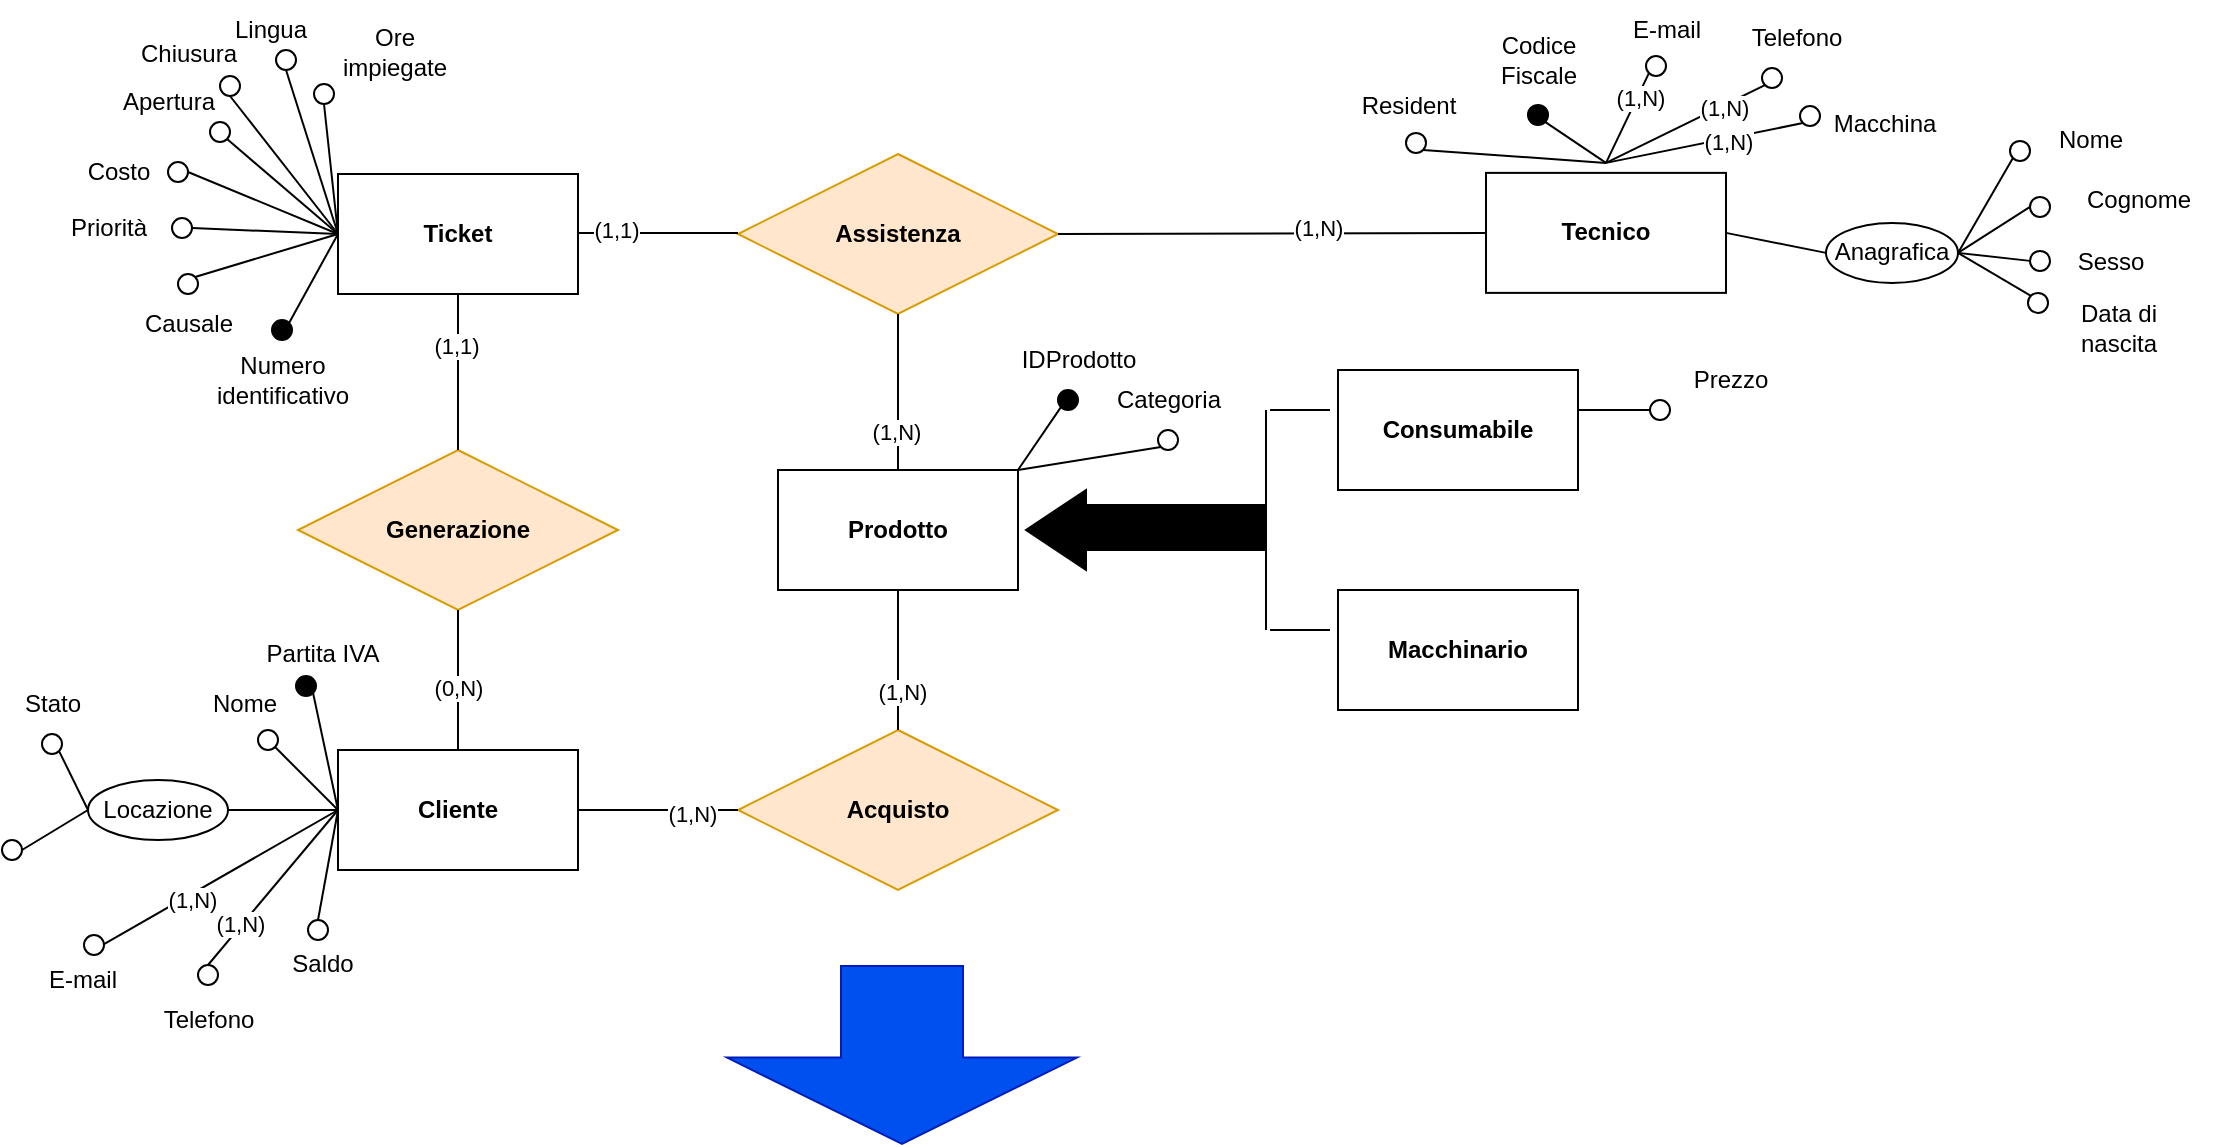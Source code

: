 <mxfile version="20.2.3" type="device"><diagram id="GdjoWjz54S655OJmaW-W" name="Pagina-1"><mxGraphModel dx="1038" dy="641" grid="1" gridSize="10" guides="1" tooltips="1" connect="1" arrows="1" fold="1" page="1" pageScale="1" pageWidth="827" pageHeight="1169" math="0" shadow="0"><root><mxCell id="0"/><mxCell id="1" parent="0"/><mxCell id="ZQHXS0i4Xxwpb327kgos-1" value="&lt;b&gt;Cliente&lt;/b&gt;" style="rounded=0;whiteSpace=wrap;html=1;" parent="1" vertex="1"><mxGeometry x="208" y="380" width="120" height="60" as="geometry"/></mxCell><mxCell id="ZQHXS0i4Xxwpb327kgos-2" value="&lt;b&gt;Ticket&lt;/b&gt;" style="rounded=0;whiteSpace=wrap;html=1;" parent="1" vertex="1"><mxGeometry x="208" y="92" width="120" height="60" as="geometry"/></mxCell><mxCell id="ZQHXS0i4Xxwpb327kgos-4" value="&lt;b&gt;Generazione&lt;/b&gt;" style="rhombus;whiteSpace=wrap;html=1;fillColor=#ffe6cc;strokeColor=#d79b00;" parent="1" vertex="1"><mxGeometry x="188" y="230" width="160" height="80" as="geometry"/></mxCell><mxCell id="ZQHXS0i4Xxwpb327kgos-5" value="" style="endArrow=none;html=1;rounded=0;exitX=0.5;exitY=0;exitDx=0;exitDy=0;entryX=0.5;entryY=1;entryDx=0;entryDy=0;" parent="1" source="ZQHXS0i4Xxwpb327kgos-1" target="ZQHXS0i4Xxwpb327kgos-4" edge="1"><mxGeometry width="50" height="50" relative="1" as="geometry"><mxPoint x="267.5" y="370" as="sourcePoint"/><mxPoint x="267.5" y="320" as="targetPoint"/></mxGeometry></mxCell><mxCell id="ZQHXS0i4Xxwpb327kgos-6" value="(0,N)" style="edgeLabel;html=1;align=center;verticalAlign=middle;resizable=0;points=[];" parent="ZQHXS0i4Xxwpb327kgos-5" vertex="1" connectable="0"><mxGeometry x="-0.469" y="2" relative="1" as="geometry"><mxPoint x="2" y="-13" as="offset"/></mxGeometry></mxCell><mxCell id="ZQHXS0i4Xxwpb327kgos-7" value="&lt;b&gt;Assistenza&lt;/b&gt;" style="rhombus;whiteSpace=wrap;html=1;fillColor=#ffe6cc;strokeColor=#d79b00;" parent="1" vertex="1"><mxGeometry x="408" y="82" width="160" height="80" as="geometry"/></mxCell><mxCell id="ZQHXS0i4Xxwpb327kgos-8" value="" style="endArrow=none;html=1;rounded=0;" parent="1" edge="1"><mxGeometry width="50" height="50" relative="1" as="geometry"><mxPoint x="328" y="121.5" as="sourcePoint"/><mxPoint x="408" y="121.5" as="targetPoint"/></mxGeometry></mxCell><mxCell id="ZQHXS0i4Xxwpb327kgos-9" value="(1,1)" style="edgeLabel;html=1;align=center;verticalAlign=middle;resizable=0;points=[];" parent="ZQHXS0i4Xxwpb327kgos-8" vertex="1" connectable="0"><mxGeometry x="-0.525" y="2" relative="1" as="geometry"><mxPoint as="offset"/></mxGeometry></mxCell><mxCell id="ZQHXS0i4Xxwpb327kgos-12" value="&lt;b&gt;Prodotto&lt;/b&gt;" style="rounded=0;whiteSpace=wrap;html=1;" parent="1" vertex="1"><mxGeometry x="428" y="240" width="120" height="60" as="geometry"/></mxCell><mxCell id="ZQHXS0i4Xxwpb327kgos-13" value="" style="endArrow=none;html=1;rounded=0;entryX=0.5;entryY=1;entryDx=0;entryDy=0;exitX=0.5;exitY=0;exitDx=0;exitDy=0;" parent="1" source="ZQHXS0i4Xxwpb327kgos-4" target="ZQHXS0i4Xxwpb327kgos-2" edge="1"><mxGeometry width="50" height="50" relative="1" as="geometry"><mxPoint x="478" y="280" as="sourcePoint"/><mxPoint x="528" y="230" as="targetPoint"/></mxGeometry></mxCell><mxCell id="ZQHXS0i4Xxwpb327kgos-14" value="(1,1)" style="edgeLabel;html=1;align=center;verticalAlign=middle;resizable=0;points=[];" parent="ZQHXS0i4Xxwpb327kgos-13" vertex="1" connectable="0"><mxGeometry x="0.349" y="1" relative="1" as="geometry"><mxPoint as="offset"/></mxGeometry></mxCell><mxCell id="ZQHXS0i4Xxwpb327kgos-15" value="&lt;b&gt;Acquisto&lt;/b&gt;" style="rhombus;whiteSpace=wrap;html=1;fillColor=#ffe6cc;strokeColor=#d79b00;" parent="1" vertex="1"><mxGeometry x="408" y="370" width="160" height="80" as="geometry"/></mxCell><mxCell id="ZQHXS0i4Xxwpb327kgos-18" value="" style="endArrow=none;html=1;rounded=0;entryX=0.5;entryY=1;entryDx=0;entryDy=0;exitX=0.5;exitY=0;exitDx=0;exitDy=0;" parent="1" source="ZQHXS0i4Xxwpb327kgos-15" target="ZQHXS0i4Xxwpb327kgos-12" edge="1"><mxGeometry width="50" height="50" relative="1" as="geometry"><mxPoint x="478" y="390" as="sourcePoint"/><mxPoint x="528" y="340" as="targetPoint"/></mxGeometry></mxCell><mxCell id="ZQHXS0i4Xxwpb327kgos-19" value="(1,N)" style="edgeLabel;html=1;align=center;verticalAlign=middle;resizable=0;points=[];" parent="ZQHXS0i4Xxwpb327kgos-18" vertex="1" connectable="0"><mxGeometry x="-0.44" y="-2" relative="1" as="geometry"><mxPoint as="offset"/></mxGeometry></mxCell><mxCell id="ZQHXS0i4Xxwpb327kgos-20" value="" style="endArrow=none;html=1;rounded=0;entryX=1;entryY=0.5;entryDx=0;entryDy=0;exitX=0;exitY=0.5;exitDx=0;exitDy=0;" parent="1" source="ZQHXS0i4Xxwpb327kgos-15" target="ZQHXS0i4Xxwpb327kgos-1" edge="1"><mxGeometry width="50" height="50" relative="1" as="geometry"><mxPoint x="488" y="400" as="sourcePoint"/><mxPoint x="538" y="350" as="targetPoint"/></mxGeometry></mxCell><mxCell id="ZQHXS0i4Xxwpb327kgos-21" value="(1,N)" style="edgeLabel;html=1;align=center;verticalAlign=middle;resizable=0;points=[];" parent="ZQHXS0i4Xxwpb327kgos-20" vertex="1" connectable="0"><mxGeometry x="-0.425" y="2" relative="1" as="geometry"><mxPoint as="offset"/></mxGeometry></mxCell><mxCell id="ZQHXS0i4Xxwpb327kgos-22" value="" style="endArrow=none;html=1;rounded=0;entryX=0.5;entryY=1;entryDx=0;entryDy=0;exitX=0.5;exitY=0;exitDx=0;exitDy=0;" parent="1" source="ZQHXS0i4Xxwpb327kgos-12" target="ZQHXS0i4Xxwpb327kgos-7" edge="1"><mxGeometry width="50" height="50" relative="1" as="geometry"><mxPoint x="638" y="340" as="sourcePoint"/><mxPoint x="638" y="270" as="targetPoint"/></mxGeometry></mxCell><mxCell id="ZQHXS0i4Xxwpb327kgos-23" value="(1,N)" style="edgeLabel;html=1;align=center;verticalAlign=middle;resizable=0;points=[];" parent="ZQHXS0i4Xxwpb327kgos-22" vertex="1" connectable="0"><mxGeometry x="-0.497" y="1" relative="1" as="geometry"><mxPoint as="offset"/></mxGeometry></mxCell><mxCell id="ZQHXS0i4Xxwpb327kgos-24" value="" style="endArrow=none;html=1;rounded=0;exitX=0;exitY=1;exitDx=0;exitDy=0;entryX=1;entryY=0;entryDx=0;entryDy=0;" parent="1" source="ZQHXS0i4Xxwpb327kgos-26" target="ZQHXS0i4Xxwpb327kgos-12" edge="1"><mxGeometry width="50" height="50" relative="1" as="geometry"><mxPoint x="694" y="400" as="sourcePoint"/><mxPoint x="488" y="240" as="targetPoint"/></mxGeometry></mxCell><mxCell id="ZQHXS0i4Xxwpb327kgos-25" value="" style="ellipse;whiteSpace=wrap;html=1;aspect=fixed;" parent="1" vertex="1"><mxGeometry x="618" y="220" width="10" height="10" as="geometry"/></mxCell><mxCell id="ZQHXS0i4Xxwpb327kgos-26" value="" style="ellipse;whiteSpace=wrap;html=1;aspect=fixed;fillColor=#000000;" parent="1" vertex="1"><mxGeometry x="568" y="200" width="10" height="10" as="geometry"/></mxCell><mxCell id="ZQHXS0i4Xxwpb327kgos-27" value="" style="endArrow=none;html=1;rounded=0;entryX=1;entryY=0;entryDx=0;entryDy=0;exitX=0;exitY=1;exitDx=0;exitDy=0;" parent="1" source="ZQHXS0i4Xxwpb327kgos-25" target="ZQHXS0i4Xxwpb327kgos-12" edge="1"><mxGeometry width="50" height="50" relative="1" as="geometry"><mxPoint x="535.464" y="218.536" as="sourcePoint"/><mxPoint x="492" y="250" as="targetPoint"/></mxGeometry></mxCell><mxCell id="ZQHXS0i4Xxwpb327kgos-28" value="IDProdotto" style="text;html=1;align=center;verticalAlign=middle;resizable=0;points=[];autosize=1;strokeColor=none;fillColor=none;" parent="1" vertex="1"><mxGeometry x="538" y="170" width="80" height="30" as="geometry"/></mxCell><mxCell id="ZQHXS0i4Xxwpb327kgos-29" value="Categoria" style="text;html=1;align=center;verticalAlign=middle;resizable=0;points=[];autosize=1;strokeColor=none;fillColor=none;" parent="1" vertex="1"><mxGeometry x="583" y="190" width="80" height="30" as="geometry"/></mxCell><mxCell id="ZQHXS0i4Xxwpb327kgos-30" value="" style="triangle;whiteSpace=wrap;html=1;fillColor=#000000;rotation=-180;" parent="1" vertex="1"><mxGeometry x="552" y="250" width="30" height="40" as="geometry"/></mxCell><mxCell id="ZQHXS0i4Xxwpb327kgos-31" value="" style="rounded=0;whiteSpace=wrap;html=1;fillColor=#000000;" parent="1" vertex="1"><mxGeometry x="582" y="257.5" width="90" height="22.5" as="geometry"/></mxCell><mxCell id="ZQHXS0i4Xxwpb327kgos-32" value="" style="endArrow=none;html=1;rounded=0;" parent="1" edge="1"><mxGeometry width="50" height="50" relative="1" as="geometry"><mxPoint x="672" y="320" as="sourcePoint"/><mxPoint x="672" y="210" as="targetPoint"/></mxGeometry></mxCell><mxCell id="ZQHXS0i4Xxwpb327kgos-33" value="" style="endArrow=none;html=1;rounded=0;entryX=0;entryY=0.5;entryDx=0;entryDy=0;" parent="1" edge="1"><mxGeometry width="50" height="50" relative="1" as="geometry"><mxPoint x="674" y="320" as="sourcePoint"/><mxPoint x="704" y="320" as="targetPoint"/></mxGeometry></mxCell><mxCell id="ZQHXS0i4Xxwpb327kgos-34" value="" style="endArrow=none;html=1;rounded=0;entryX=0;entryY=0.5;entryDx=0;entryDy=0;" parent="1" edge="1"><mxGeometry width="50" height="50" relative="1" as="geometry"><mxPoint x="674" y="210" as="sourcePoint"/><mxPoint x="704" y="210" as="targetPoint"/></mxGeometry></mxCell><mxCell id="ZQHXS0i4Xxwpb327kgos-35" value="" style="ellipse;whiteSpace=wrap;html=1;aspect=fixed;" parent="1" vertex="1"><mxGeometry x="864" y="205" width="10" height="10" as="geometry"/></mxCell><mxCell id="ZQHXS0i4Xxwpb327kgos-36" value="" style="endArrow=none;html=1;rounded=0;entryX=0;entryY=0.5;entryDx=0;entryDy=0;exitX=1;exitY=0.5;exitDx=0;exitDy=0;" parent="1" target="ZQHXS0i4Xxwpb327kgos-35" edge="1"><mxGeometry width="50" height="50" relative="1" as="geometry"><mxPoint x="820" y="210" as="sourcePoint"/><mxPoint x="744" y="350" as="targetPoint"/></mxGeometry></mxCell><mxCell id="ZQHXS0i4Xxwpb327kgos-37" value="Prezzo" style="text;html=1;align=center;verticalAlign=middle;resizable=0;points=[];autosize=1;strokeColor=none;fillColor=none;" parent="1" vertex="1"><mxGeometry x="874" y="180" width="60" height="30" as="geometry"/></mxCell><mxCell id="ZQHXS0i4Xxwpb327kgos-38" value="&lt;b&gt;Macchinario&lt;/b&gt;" style="rounded=0;whiteSpace=wrap;html=1;" parent="1" vertex="1"><mxGeometry x="708" y="300" width="120" height="60" as="geometry"/></mxCell><mxCell id="ZQHXS0i4Xxwpb327kgos-39" value="&lt;b&gt;Consumabile&lt;/b&gt;" style="rounded=0;whiteSpace=wrap;html=1;" parent="1" vertex="1"><mxGeometry x="708" y="190" width="120" height="60" as="geometry"/></mxCell><mxCell id="ZQHXS0i4Xxwpb327kgos-78" value="" style="ellipse;whiteSpace=wrap;html=1;aspect=fixed;" parent="1" vertex="1"><mxGeometry x="168" y="370" width="10" height="10" as="geometry"/></mxCell><mxCell id="ZQHXS0i4Xxwpb327kgos-79" value="Nome" style="text;html=1;align=center;verticalAlign=middle;resizable=0;points=[];autosize=1;strokeColor=none;fillColor=none;" parent="1" vertex="1"><mxGeometry x="131" y="342" width="60" height="30" as="geometry"/></mxCell><mxCell id="ZQHXS0i4Xxwpb327kgos-80" value="" style="ellipse;whiteSpace=wrap;html=1;aspect=fixed;fillColor=#000000;" parent="1" vertex="1"><mxGeometry x="187" y="343" width="10" height="10" as="geometry"/></mxCell><mxCell id="ZQHXS0i4Xxwpb327kgos-81" value="" style="ellipse;whiteSpace=wrap;html=1;aspect=fixed;" parent="1" vertex="1"><mxGeometry x="60" y="372" width="10" height="10" as="geometry"/></mxCell><mxCell id="ZQHXS0i4Xxwpb327kgos-82" value="" style="ellipse;whiteSpace=wrap;html=1;aspect=fixed;" parent="1" vertex="1"><mxGeometry x="138" y="487.5" width="10" height="10" as="geometry"/></mxCell><mxCell id="ZQHXS0i4Xxwpb327kgos-83" value="" style="ellipse;whiteSpace=wrap;html=1;aspect=fixed;" parent="1" vertex="1"><mxGeometry x="193" y="465" width="10" height="10" as="geometry"/></mxCell><mxCell id="ZQHXS0i4Xxwpb327kgos-84" value="Locazione" style="ellipse;whiteSpace=wrap;html=1;fillColor=#FFFFFF;" parent="1" vertex="1"><mxGeometry x="83" y="395" width="70" height="30" as="geometry"/></mxCell><mxCell id="ZQHXS0i4Xxwpb327kgos-85" value="Stato" style="text;html=1;align=center;verticalAlign=middle;resizable=0;points=[];autosize=1;strokeColor=none;fillColor=none;" parent="1" vertex="1"><mxGeometry x="40" y="342" width="50" height="30" as="geometry"/></mxCell><mxCell id="ZQHXS0i4Xxwpb327kgos-86" value="" style="ellipse;whiteSpace=wrap;html=1;aspect=fixed;" parent="1" vertex="1"><mxGeometry x="40" y="425" width="10" height="10" as="geometry"/></mxCell><mxCell id="ZQHXS0i4Xxwpb327kgos-87" value="" style="ellipse;whiteSpace=wrap;html=1;aspect=fixed;" parent="1" vertex="1"><mxGeometry x="81" y="472.5" width="10" height="10" as="geometry"/></mxCell><mxCell id="ZQHXS0i4Xxwpb327kgos-88" value="Telefono" style="text;html=1;align=center;verticalAlign=middle;resizable=0;points=[];autosize=1;strokeColor=none;fillColor=none;" parent="1" vertex="1"><mxGeometry x="108" y="500" width="70" height="30" as="geometry"/></mxCell><mxCell id="ZQHXS0i4Xxwpb327kgos-89" value="E-mail" style="text;html=1;align=center;verticalAlign=middle;resizable=0;points=[];autosize=1;strokeColor=none;fillColor=none;" parent="1" vertex="1"><mxGeometry x="50" y="480" width="60" height="30" as="geometry"/></mxCell><mxCell id="ZQHXS0i4Xxwpb327kgos-90" value="Saldo" style="text;html=1;align=center;verticalAlign=middle;resizable=0;points=[];autosize=1;strokeColor=none;fillColor=none;" parent="1" vertex="1"><mxGeometry x="175" y="472" width="50" height="30" as="geometry"/></mxCell><mxCell id="ZQHXS0i4Xxwpb327kgos-91" value="Partita IVA" style="text;html=1;align=center;verticalAlign=middle;resizable=0;points=[];autosize=1;strokeColor=none;fillColor=none;" parent="1" vertex="1"><mxGeometry x="160" y="317" width="80" height="30" as="geometry"/></mxCell><mxCell id="ZQHXS0i4Xxwpb327kgos-92" value="" style="endArrow=none;html=1;rounded=0;entryX=0;entryY=0.5;entryDx=0;entryDy=0;exitX=1;exitY=0.5;exitDx=0;exitDy=0;" parent="1" source="ZQHXS0i4Xxwpb327kgos-84" target="ZQHXS0i4Xxwpb327kgos-1" edge="1"><mxGeometry width="50" height="50" relative="1" as="geometry"><mxPoint x="370" y="552" as="sourcePoint"/><mxPoint x="420" y="502" as="targetPoint"/></mxGeometry></mxCell><mxCell id="ZQHXS0i4Xxwpb327kgos-93" value="" style="endArrow=none;html=1;rounded=0;entryX=0;entryY=0.5;entryDx=0;entryDy=0;exitX=1;exitY=1;exitDx=0;exitDy=0;" parent="1" source="ZQHXS0i4Xxwpb327kgos-78" target="ZQHXS0i4Xxwpb327kgos-1" edge="1"><mxGeometry width="50" height="50" relative="1" as="geometry"><mxPoint x="163" y="420" as="sourcePoint"/><mxPoint x="218" y="420" as="targetPoint"/></mxGeometry></mxCell><mxCell id="ZQHXS0i4Xxwpb327kgos-94" value="" style="endArrow=none;html=1;rounded=0;entryX=0;entryY=0.5;entryDx=0;entryDy=0;exitX=1;exitY=1;exitDx=0;exitDy=0;" parent="1" source="ZQHXS0i4Xxwpb327kgos-80" target="ZQHXS0i4Xxwpb327kgos-1" edge="1"><mxGeometry width="50" height="50" relative="1" as="geometry"><mxPoint x="186.536" y="388.536" as="sourcePoint"/><mxPoint x="218" y="420" as="targetPoint"/></mxGeometry></mxCell><mxCell id="ZQHXS0i4Xxwpb327kgos-95" value="" style="endArrow=none;html=1;rounded=0;entryX=0.5;entryY=0;entryDx=0;entryDy=0;exitX=0;exitY=0.5;exitDx=0;exitDy=0;" parent="1" source="ZQHXS0i4Xxwpb327kgos-1" target="ZQHXS0i4Xxwpb327kgos-82" edge="1"><mxGeometry width="50" height="50" relative="1" as="geometry"><mxPoint x="215.536" y="368.536" as="sourcePoint"/><mxPoint x="218" y="420" as="targetPoint"/></mxGeometry></mxCell><mxCell id="ZQHXS0i4Xxwpb327kgos-96" value="(1,N)" style="edgeLabel;html=1;align=center;verticalAlign=middle;resizable=0;points=[];" parent="ZQHXS0i4Xxwpb327kgos-95" vertex="1" connectable="0"><mxGeometry x="0.489" y="-1" relative="1" as="geometry"><mxPoint as="offset"/></mxGeometry></mxCell><mxCell id="ZQHXS0i4Xxwpb327kgos-97" value="" style="endArrow=none;html=1;rounded=0;entryX=0.5;entryY=0;entryDx=0;entryDy=0;exitX=0;exitY=0.5;exitDx=0;exitDy=0;" parent="1" source="ZQHXS0i4Xxwpb327kgos-1" target="ZQHXS0i4Xxwpb327kgos-83" edge="1"><mxGeometry width="50" height="50" relative="1" as="geometry"><mxPoint x="218" y="420" as="sourcePoint"/><mxPoint x="153" y="497.5" as="targetPoint"/></mxGeometry></mxCell><mxCell id="ZQHXS0i4Xxwpb327kgos-98" value="" style="endArrow=none;html=1;rounded=0;entryX=0;entryY=0.5;entryDx=0;entryDy=0;exitX=0.68;exitY=-0.093;exitDx=0;exitDy=0;exitPerimeter=0;" parent="1" source="ZQHXS0i4Xxwpb327kgos-89" target="ZQHXS0i4Xxwpb327kgos-1" edge="1"><mxGeometry width="50" height="50" relative="1" as="geometry"><mxPoint x="90" y="472" as="sourcePoint"/><mxPoint x="226" y="475" as="targetPoint"/></mxGeometry></mxCell><mxCell id="ZQHXS0i4Xxwpb327kgos-99" value="(1,N)" style="edgeLabel;html=1;align=center;verticalAlign=middle;resizable=0;points=[];" parent="ZQHXS0i4Xxwpb327kgos-98" vertex="1" connectable="0"><mxGeometry x="-0.264" y="-2" relative="1" as="geometry"><mxPoint as="offset"/></mxGeometry></mxCell><mxCell id="ZQHXS0i4Xxwpb327kgos-100" value="" style="endArrow=none;html=1;rounded=0;entryX=1;entryY=1;entryDx=0;entryDy=0;exitX=0;exitY=0.5;exitDx=0;exitDy=0;" parent="1" source="ZQHXS0i4Xxwpb327kgos-84" target="ZQHXS0i4Xxwpb327kgos-81" edge="1"><mxGeometry width="50" height="50" relative="1" as="geometry"><mxPoint x="370" y="552" as="sourcePoint"/><mxPoint x="420" y="502" as="targetPoint"/></mxGeometry></mxCell><mxCell id="ZQHXS0i4Xxwpb327kgos-101" value="" style="endArrow=none;html=1;rounded=0;entryX=1;entryY=0.5;entryDx=0;entryDy=0;exitX=0;exitY=0.5;exitDx=0;exitDy=0;" parent="1" source="ZQHXS0i4Xxwpb327kgos-84" target="ZQHXS0i4Xxwpb327kgos-86" edge="1"><mxGeometry width="50" height="50" relative="1" as="geometry"><mxPoint x="93" y="420" as="sourcePoint"/><mxPoint x="78.536" y="390.536" as="targetPoint"/></mxGeometry></mxCell><mxCell id="ZQHXS0i4Xxwpb327kgos-102" value="" style="ellipse;whiteSpace=wrap;html=1;aspect=fixed;fillColor=#000000;" parent="1" vertex="1"><mxGeometry x="175" y="165" width="10" height="10" as="geometry"/></mxCell><mxCell id="ZQHXS0i4Xxwpb327kgos-103" value="Numero&lt;br&gt;identificativo" style="text;html=1;align=center;verticalAlign=middle;resizable=0;points=[];autosize=1;strokeColor=none;fillColor=none;" parent="1" vertex="1"><mxGeometry x="135" y="175" width="90" height="40" as="geometry"/></mxCell><mxCell id="ZQHXS0i4Xxwpb327kgos-104" value="" style="ellipse;whiteSpace=wrap;html=1;aspect=fixed;" parent="1" vertex="1"><mxGeometry x="128" y="142" width="10" height="10" as="geometry"/></mxCell><mxCell id="ZQHXS0i4Xxwpb327kgos-105" value="Causale" style="text;html=1;align=center;verticalAlign=middle;resizable=0;points=[];autosize=1;strokeColor=none;fillColor=none;" parent="1" vertex="1"><mxGeometry x="98" y="152" width="70" height="30" as="geometry"/></mxCell><mxCell id="ZQHXS0i4Xxwpb327kgos-106" value="" style="ellipse;whiteSpace=wrap;html=1;aspect=fixed;" parent="1" vertex="1"><mxGeometry x="144" y="66" width="10" height="10" as="geometry"/></mxCell><mxCell id="ZQHXS0i4Xxwpb327kgos-107" value="Apertura" style="text;html=1;align=center;verticalAlign=middle;resizable=0;points=[];autosize=1;strokeColor=none;fillColor=none;" parent="1" vertex="1"><mxGeometry x="91" y="43" width="64" height="26" as="geometry"/></mxCell><mxCell id="ZQHXS0i4Xxwpb327kgos-108" value="Chiusura" style="text;html=1;align=center;verticalAlign=middle;resizable=0;points=[];autosize=1;strokeColor=none;fillColor=none;" parent="1" vertex="1"><mxGeometry x="100" y="18.55" width="66" height="26" as="geometry"/></mxCell><mxCell id="ZQHXS0i4Xxwpb327kgos-109" value="Ore&lt;br&gt;impiegate" style="text;html=1;align=center;verticalAlign=middle;resizable=0;points=[];autosize=1;strokeColor=none;fillColor=none;" parent="1" vertex="1"><mxGeometry x="196" y="11" width="80" height="40" as="geometry"/></mxCell><mxCell id="ZQHXS0i4Xxwpb327kgos-110" value="" style="ellipse;whiteSpace=wrap;html=1;aspect=fixed;" parent="1" vertex="1"><mxGeometry x="123" y="86" width="10" height="10" as="geometry"/></mxCell><mxCell id="ZQHXS0i4Xxwpb327kgos-111" value="Costo" style="text;html=1;align=center;verticalAlign=middle;resizable=0;points=[];autosize=1;strokeColor=none;fillColor=none;" parent="1" vertex="1"><mxGeometry x="73" y="76" width="50" height="30" as="geometry"/></mxCell><mxCell id="ZQHXS0i4Xxwpb327kgos-112" value="" style="ellipse;whiteSpace=wrap;html=1;aspect=fixed;" parent="1" vertex="1"><mxGeometry x="149" y="43" width="10" height="10" as="geometry"/></mxCell><mxCell id="ZQHXS0i4Xxwpb327kgos-113" value="" style="ellipse;whiteSpace=wrap;html=1;aspect=fixed;" parent="1" vertex="1"><mxGeometry x="196" y="47" width="10" height="10" as="geometry"/></mxCell><mxCell id="ZQHXS0i4Xxwpb327kgos-114" value="" style="endArrow=none;html=1;rounded=0;exitX=1;exitY=0;exitDx=0;exitDy=0;entryX=0;entryY=0.5;entryDx=0;entryDy=0;" parent="1" source="ZQHXS0i4Xxwpb327kgos-102" target="ZQHXS0i4Xxwpb327kgos-2" edge="1"><mxGeometry width="50" height="50" relative="1" as="geometry"><mxPoint x="370" y="222" as="sourcePoint"/><mxPoint x="420" y="172" as="targetPoint"/></mxGeometry></mxCell><mxCell id="ZQHXS0i4Xxwpb327kgos-115" value="" style="endArrow=none;html=1;rounded=0;exitX=1;exitY=0;exitDx=0;exitDy=0;entryX=0;entryY=0.5;entryDx=0;entryDy=0;" parent="1" source="ZQHXS0i4Xxwpb327kgos-104" target="ZQHXS0i4Xxwpb327kgos-2" edge="1"><mxGeometry width="50" height="50" relative="1" as="geometry"><mxPoint x="193.536" y="176.464" as="sourcePoint"/><mxPoint x="218" y="132" as="targetPoint"/></mxGeometry></mxCell><mxCell id="ZQHXS0i4Xxwpb327kgos-117" value="" style="endArrow=none;html=1;rounded=0;exitX=0;exitY=0.5;exitDx=0;exitDy=0;entryX=1;entryY=1;entryDx=0;entryDy=0;" parent="1" source="ZQHXS0i4Xxwpb327kgos-2" target="ZQHXS0i4Xxwpb327kgos-106" edge="1"><mxGeometry width="50" height="50" relative="1" as="geometry"><mxPoint x="218" y="132" as="sourcePoint"/><mxPoint x="141.6" y="110.4" as="targetPoint"/></mxGeometry></mxCell><mxCell id="ZQHXS0i4Xxwpb327kgos-118" value="" style="endArrow=none;html=1;rounded=0;entryX=0.5;entryY=1;entryDx=0;entryDy=0;exitX=0;exitY=0.5;exitDx=0;exitDy=0;" parent="1" source="ZQHXS0i4Xxwpb327kgos-2" target="ZQHXS0i4Xxwpb327kgos-112" edge="1"><mxGeometry width="50" height="50" relative="1" as="geometry"><mxPoint x="260" y="82" as="sourcePoint"/><mxPoint x="162.536" y="84.536" as="targetPoint"/></mxGeometry></mxCell><mxCell id="ZQHXS0i4Xxwpb327kgos-119" value="" style="endArrow=none;html=1;rounded=0;entryX=0.5;entryY=1;entryDx=0;entryDy=0;exitX=0;exitY=0.5;exitDx=0;exitDy=0;" parent="1" source="ZQHXS0i4Xxwpb327kgos-2" target="ZQHXS0i4Xxwpb327kgos-113" edge="1"><mxGeometry width="50" height="50" relative="1" as="geometry"><mxPoint x="218" y="132" as="sourcePoint"/><mxPoint x="183" y="67" as="targetPoint"/></mxGeometry></mxCell><mxCell id="ZQHXS0i4Xxwpb327kgos-120" value="" style="shape=flexArrow;endArrow=classic;html=1;rounded=0;endWidth=113;endSize=14.07;width=61;fillColor=#0050ef;strokeColor=#001DBC;" parent="1" edge="1"><mxGeometry width="50" height="50" relative="1" as="geometry"><mxPoint x="490" y="487.5" as="sourcePoint"/><mxPoint x="490" y="577.5" as="targetPoint"/></mxGeometry></mxCell><mxCell id="J8_-92jXOqRigGxdFsSY-2" value="" style="ellipse;whiteSpace=wrap;html=1;aspect=fixed;" parent="1" vertex="1"><mxGeometry x="125" y="114" width="10" height="10" as="geometry"/></mxCell><mxCell id="J8_-92jXOqRigGxdFsSY-3" value="Priorità" style="text;html=1;align=center;verticalAlign=middle;resizable=0;points=[];autosize=1;strokeColor=none;fillColor=none;" parent="1" vertex="1"><mxGeometry x="63" y="104" width="60" height="30" as="geometry"/></mxCell><mxCell id="J8_-92jXOqRigGxdFsSY-9" value="" style="endArrow=none;html=1;rounded=0;exitX=1;exitY=0.5;exitDx=0;exitDy=0;entryX=0;entryY=0.5;entryDx=0;entryDy=0;" parent="1" source="J8_-92jXOqRigGxdFsSY-2" target="ZQHXS0i4Xxwpb327kgos-2" edge="1"><mxGeometry width="50" height="50" relative="1" as="geometry"><mxPoint x="146.536" y="153.464" as="sourcePoint"/><mxPoint x="218" y="132" as="targetPoint"/></mxGeometry></mxCell><mxCell id="J8_-92jXOqRigGxdFsSY-10" value="" style="endArrow=none;html=1;rounded=0;exitX=1;exitY=0.5;exitDx=0;exitDy=0;entryX=0;entryY=0.5;entryDx=0;entryDy=0;" parent="1" source="ZQHXS0i4Xxwpb327kgos-110" target="ZQHXS0i4Xxwpb327kgos-2" edge="1"><mxGeometry width="50" height="50" relative="1" as="geometry"><mxPoint x="145" y="129" as="sourcePoint"/><mxPoint x="210" y="120" as="targetPoint"/></mxGeometry></mxCell><mxCell id="h_k9GY0lL5NLvZS9mpVu-1" value="Lingua" style="text;html=1;align=center;verticalAlign=middle;resizable=0;points=[];autosize=1;strokeColor=none;fillColor=none;" parent="1" vertex="1"><mxGeometry x="144" y="5.0" width="60" height="30" as="geometry"/></mxCell><mxCell id="h_k9GY0lL5NLvZS9mpVu-2" value="" style="ellipse;whiteSpace=wrap;html=1;aspect=fixed;" parent="1" vertex="1"><mxGeometry x="177" y="30" width="10" height="10" as="geometry"/></mxCell><mxCell id="h_k9GY0lL5NLvZS9mpVu-3" value="" style="endArrow=none;html=1;rounded=0;entryX=0.5;entryY=1;entryDx=0;entryDy=0;exitX=0;exitY=0.5;exitDx=0;exitDy=0;" parent="1" source="ZQHXS0i4Xxwpb327kgos-2" target="h_k9GY0lL5NLvZS9mpVu-2" edge="1"><mxGeometry width="50" height="50" relative="1" as="geometry"><mxPoint x="190" y="90" as="sourcePoint"/><mxPoint x="211.0" y="67" as="targetPoint"/></mxGeometry></mxCell><mxCell id="6c1BbU93_10KD6NEiFx8-1" value="&lt;b&gt;Tecnico&lt;/b&gt;" style="rounded=0;whiteSpace=wrap;html=1;" parent="1" vertex="1"><mxGeometry x="782" y="91.44" width="120" height="60" as="geometry"/></mxCell><mxCell id="6c1BbU93_10KD6NEiFx8-4" value="" style="ellipse;whiteSpace=wrap;html=1;aspect=fixed;fillColor=#000000;" parent="1" vertex="1"><mxGeometry x="803" y="57.44" width="10" height="10" as="geometry"/></mxCell><mxCell id="6c1BbU93_10KD6NEiFx8-5" value="" style="ellipse;whiteSpace=wrap;html=1;aspect=fixed;" parent="1" vertex="1"><mxGeometry x="1044" y="75.44" width="10" height="10" as="geometry"/></mxCell><mxCell id="6c1BbU93_10KD6NEiFx8-6" value="" style="ellipse;whiteSpace=wrap;html=1;aspect=fixed;" parent="1" vertex="1"><mxGeometry x="1054" y="103.44" width="10" height="10" as="geometry"/></mxCell><mxCell id="6c1BbU93_10KD6NEiFx8-7" value="Codice&lt;br&gt;Fiscale" style="text;html=1;align=center;verticalAlign=middle;resizable=0;points=[];autosize=1;strokeColor=none;fillColor=none;" parent="1" vertex="1"><mxGeometry x="778" y="15.44" width="60" height="40" as="geometry"/></mxCell><mxCell id="6c1BbU93_10KD6NEiFx8-8" value="Nome" style="text;html=1;align=center;verticalAlign=middle;resizable=0;points=[];autosize=1;strokeColor=none;fillColor=none;" parent="1" vertex="1"><mxGeometry x="1054" y="60.44" width="60" height="30" as="geometry"/></mxCell><mxCell id="6c1BbU93_10KD6NEiFx8-9" value="Anagrafica" style="ellipse;whiteSpace=wrap;html=1;" parent="1" vertex="1"><mxGeometry x="952" y="116.44" width="66" height="30" as="geometry"/></mxCell><mxCell id="6c1BbU93_10KD6NEiFx8-10" value="Cognome" style="text;html=1;align=center;verticalAlign=middle;resizable=0;points=[];autosize=1;strokeColor=none;fillColor=none;" parent="1" vertex="1"><mxGeometry x="1068" y="90.44" width="80" height="30" as="geometry"/></mxCell><mxCell id="6c1BbU93_10KD6NEiFx8-11" value="Sesso" style="text;html=1;align=center;verticalAlign=middle;resizable=0;points=[];autosize=1;strokeColor=none;fillColor=none;" parent="1" vertex="1"><mxGeometry x="1064" y="121.44" width="60" height="30" as="geometry"/></mxCell><mxCell id="6c1BbU93_10KD6NEiFx8-12" value="" style="ellipse;whiteSpace=wrap;html=1;aspect=fixed;" parent="1" vertex="1"><mxGeometry x="1054" y="130.44" width="10" height="10" as="geometry"/></mxCell><mxCell id="6c1BbU93_10KD6NEiFx8-13" value="" style="ellipse;whiteSpace=wrap;html=1;aspect=fixed;" parent="1" vertex="1"><mxGeometry x="1053" y="151.44" width="10" height="10" as="geometry"/></mxCell><mxCell id="6c1BbU93_10KD6NEiFx8-14" value="Data di&lt;br&gt;nascita" style="text;html=1;align=center;verticalAlign=middle;resizable=0;points=[];autosize=1;strokeColor=none;fillColor=none;" parent="1" vertex="1"><mxGeometry x="1068" y="149.44" width="60" height="40" as="geometry"/></mxCell><mxCell id="6c1BbU93_10KD6NEiFx8-15" value="" style="ellipse;whiteSpace=wrap;html=1;aspect=fixed;" parent="1" vertex="1"><mxGeometry x="742" y="71.44" width="10" height="10" as="geometry"/></mxCell><mxCell id="6c1BbU93_10KD6NEiFx8-16" value="Resident" style="text;html=1;align=center;verticalAlign=middle;resizable=0;points=[];autosize=1;strokeColor=none;fillColor=none;" parent="1" vertex="1"><mxGeometry x="708" y="43.44" width="70" height="30" as="geometry"/></mxCell><mxCell id="6c1BbU93_10KD6NEiFx8-17" value="" style="ellipse;whiteSpace=wrap;html=1;aspect=fixed;" parent="1" vertex="1"><mxGeometry x="862" y="33" width="10" height="10" as="geometry"/></mxCell><mxCell id="6c1BbU93_10KD6NEiFx8-18" value="E-mail" style="text;html=1;align=center;verticalAlign=middle;resizable=0;points=[];autosize=1;strokeColor=none;fillColor=none;" parent="1" vertex="1"><mxGeometry x="842" y="5.0" width="60" height="30" as="geometry"/></mxCell><mxCell id="6c1BbU93_10KD6NEiFx8-19" value="Telefono" style="text;html=1;align=center;verticalAlign=middle;resizable=0;points=[];autosize=1;strokeColor=none;fillColor=none;" parent="1" vertex="1"><mxGeometry x="902" y="8.55" width="70" height="30" as="geometry"/></mxCell><mxCell id="6c1BbU93_10KD6NEiFx8-20" value="" style="ellipse;whiteSpace=wrap;html=1;aspect=fixed;" parent="1" vertex="1"><mxGeometry x="920" y="39" width="10" height="10" as="geometry"/></mxCell><mxCell id="6c1BbU93_10KD6NEiFx8-21" value="" style="endArrow=none;html=1;rounded=0;entryX=1;entryY=1;entryDx=0;entryDy=0;exitX=0.5;exitY=0;exitDx=0;exitDy=0;" parent="1" target="6c1BbU93_10KD6NEiFx8-15" edge="1"><mxGeometry width="50" height="50" relative="1" as="geometry"><mxPoint x="842" y="86.44" as="sourcePoint"/><mxPoint x="944" y="186.44" as="targetPoint"/></mxGeometry></mxCell><mxCell id="6c1BbU93_10KD6NEiFx8-22" value="" style="endArrow=none;html=1;rounded=0;entryX=1;entryY=1;entryDx=0;entryDy=0;exitX=0.5;exitY=0;exitDx=0;exitDy=0;" parent="1" target="6c1BbU93_10KD6NEiFx8-4" edge="1"><mxGeometry width="50" height="50" relative="1" as="geometry"><mxPoint x="842" y="86.44" as="sourcePoint"/><mxPoint x="944" y="186.44" as="targetPoint"/></mxGeometry></mxCell><mxCell id="6c1BbU93_10KD6NEiFx8-23" value="" style="endArrow=none;html=1;rounded=0;entryX=0;entryY=1;entryDx=0;entryDy=0;exitX=0.5;exitY=0;exitDx=0;exitDy=0;" parent="1" target="6c1BbU93_10KD6NEiFx8-17" edge="1"><mxGeometry width="50" height="50" relative="1" as="geometry"><mxPoint x="842" y="86.44" as="sourcePoint"/><mxPoint x="821.536" y="75.976" as="targetPoint"/></mxGeometry></mxCell><mxCell id="6c1BbU93_10KD6NEiFx8-24" value="(1,N)" style="edgeLabel;html=1;align=center;verticalAlign=middle;resizable=0;points=[];" parent="6c1BbU93_10KD6NEiFx8-23" vertex="1" connectable="0"><mxGeometry x="0.469" y="-1" relative="1" as="geometry"><mxPoint as="offset"/></mxGeometry></mxCell><mxCell id="6c1BbU93_10KD6NEiFx8-25" value="" style="endArrow=none;html=1;rounded=0;entryX=0;entryY=1;entryDx=0;entryDy=0;exitX=0.5;exitY=0;exitDx=0;exitDy=0;" parent="1" target="6c1BbU93_10KD6NEiFx8-20" edge="1"><mxGeometry width="50" height="50" relative="1" as="geometry"><mxPoint x="842" y="86.44" as="sourcePoint"/><mxPoint x="895.464" y="65.976" as="targetPoint"/></mxGeometry></mxCell><mxCell id="6c1BbU93_10KD6NEiFx8-26" value="(1,N)" style="edgeLabel;html=1;align=center;verticalAlign=middle;resizable=0;points=[];" parent="6c1BbU93_10KD6NEiFx8-25" vertex="1" connectable="0"><mxGeometry x="0.484" relative="1" as="geometry"><mxPoint y="1" as="offset"/></mxGeometry></mxCell><mxCell id="6c1BbU93_10KD6NEiFx8-27" value="" style="endArrow=none;html=1;rounded=0;entryX=0;entryY=0.5;entryDx=0;entryDy=0;exitX=1;exitY=0.5;exitDx=0;exitDy=0;" parent="1" source="6c1BbU93_10KD6NEiFx8-1" target="6c1BbU93_10KD6NEiFx8-9" edge="1"><mxGeometry width="50" height="50" relative="1" as="geometry"><mxPoint x="852" y="111.44" as="sourcePoint"/><mxPoint x="953.464" y="76.976" as="targetPoint"/></mxGeometry></mxCell><mxCell id="6c1BbU93_10KD6NEiFx8-28" value="" style="endArrow=none;html=1;rounded=0;entryX=0;entryY=1;entryDx=0;entryDy=0;exitX=1;exitY=0.5;exitDx=0;exitDy=0;" parent="1" source="6c1BbU93_10KD6NEiFx8-9" target="6c1BbU93_10KD6NEiFx8-5" edge="1"><mxGeometry width="50" height="50" relative="1" as="geometry"><mxPoint x="912" y="141.44" as="sourcePoint"/><mxPoint x="962" y="141.44" as="targetPoint"/></mxGeometry></mxCell><mxCell id="6c1BbU93_10KD6NEiFx8-29" value="" style="endArrow=none;html=1;rounded=0;entryX=0;entryY=0.5;entryDx=0;entryDy=0;exitX=1;exitY=0.5;exitDx=0;exitDy=0;" parent="1" source="6c1BbU93_10KD6NEiFx8-9" target="6c1BbU93_10KD6NEiFx8-6" edge="1"><mxGeometry width="50" height="50" relative="1" as="geometry"><mxPoint x="1028" y="141.44" as="sourcePoint"/><mxPoint x="1055.464" y="93.976" as="targetPoint"/></mxGeometry></mxCell><mxCell id="6c1BbU93_10KD6NEiFx8-30" value="" style="endArrow=none;html=1;rounded=0;entryX=0;entryY=0.5;entryDx=0;entryDy=0;exitX=1;exitY=0.5;exitDx=0;exitDy=0;" parent="1" source="6c1BbU93_10KD6NEiFx8-9" target="6c1BbU93_10KD6NEiFx8-12" edge="1"><mxGeometry width="50" height="50" relative="1" as="geometry"><mxPoint x="1028" y="141.44" as="sourcePoint"/><mxPoint x="1064" y="118.44" as="targetPoint"/></mxGeometry></mxCell><mxCell id="6c1BbU93_10KD6NEiFx8-31" value="" style="endArrow=none;html=1;rounded=0;entryX=0;entryY=0;entryDx=0;entryDy=0;exitX=1;exitY=0.5;exitDx=0;exitDy=0;" parent="1" source="6c1BbU93_10KD6NEiFx8-9" target="6c1BbU93_10KD6NEiFx8-13" edge="1"><mxGeometry width="50" height="50" relative="1" as="geometry"><mxPoint x="1028" y="141.44" as="sourcePoint"/><mxPoint x="1064" y="145.44" as="targetPoint"/></mxGeometry></mxCell><mxCell id="6c1BbU93_10KD6NEiFx8-32" value="" style="ellipse;whiteSpace=wrap;html=1;aspect=fixed;" parent="1" vertex="1"><mxGeometry x="939" y="58" width="10" height="10" as="geometry"/></mxCell><mxCell id="6c1BbU93_10KD6NEiFx8-33" value="Macchina" style="text;html=1;align=center;verticalAlign=middle;resizable=0;points=[];autosize=1;strokeColor=none;fillColor=none;" parent="1" vertex="1"><mxGeometry x="946" y="54.0" width="69" height="26" as="geometry"/></mxCell><mxCell id="6c1BbU93_10KD6NEiFx8-34" value="" style="endArrow=none;html=1;rounded=0;entryX=0;entryY=1;entryDx=0;entryDy=0;exitX=0.5;exitY=0;exitDx=0;exitDy=0;" parent="1" target="6c1BbU93_10KD6NEiFx8-32" edge="1"><mxGeometry width="50" height="50" relative="1" as="geometry"><mxPoint x="842" y="86.44" as="sourcePoint"/><mxPoint x="894" y="136.44" as="targetPoint"/></mxGeometry></mxCell><mxCell id="6c1BbU93_10KD6NEiFx8-35" value="(1,N)" style="edgeLabel;html=1;align=center;verticalAlign=middle;resizable=0;points=[];" parent="6c1BbU93_10KD6NEiFx8-34" vertex="1" connectable="0"><mxGeometry x="0.225" y="-2" relative="1" as="geometry"><mxPoint as="offset"/></mxGeometry></mxCell><mxCell id="6c1BbU93_10KD6NEiFx8-41" value="" style="endArrow=none;html=1;rounded=0;entryX=0;entryY=0.5;entryDx=0;entryDy=0;exitX=1;exitY=0.5;exitDx=0;exitDy=0;" parent="1" source="ZQHXS0i4Xxwpb327kgos-7" target="6c1BbU93_10KD6NEiFx8-1" edge="1"><mxGeometry width="50" height="50" relative="1" as="geometry"><mxPoint x="730" y="270" as="sourcePoint"/><mxPoint x="780" y="220" as="targetPoint"/></mxGeometry></mxCell><mxCell id="6c1BbU93_10KD6NEiFx8-42" value="(1,N)" style="edgeLabel;html=1;align=center;verticalAlign=middle;resizable=0;points=[];" parent="6c1BbU93_10KD6NEiFx8-41" vertex="1" connectable="0"><mxGeometry x="0.216" y="3" relative="1" as="geometry"><mxPoint as="offset"/></mxGeometry></mxCell></root></mxGraphModel></diagram></mxfile>